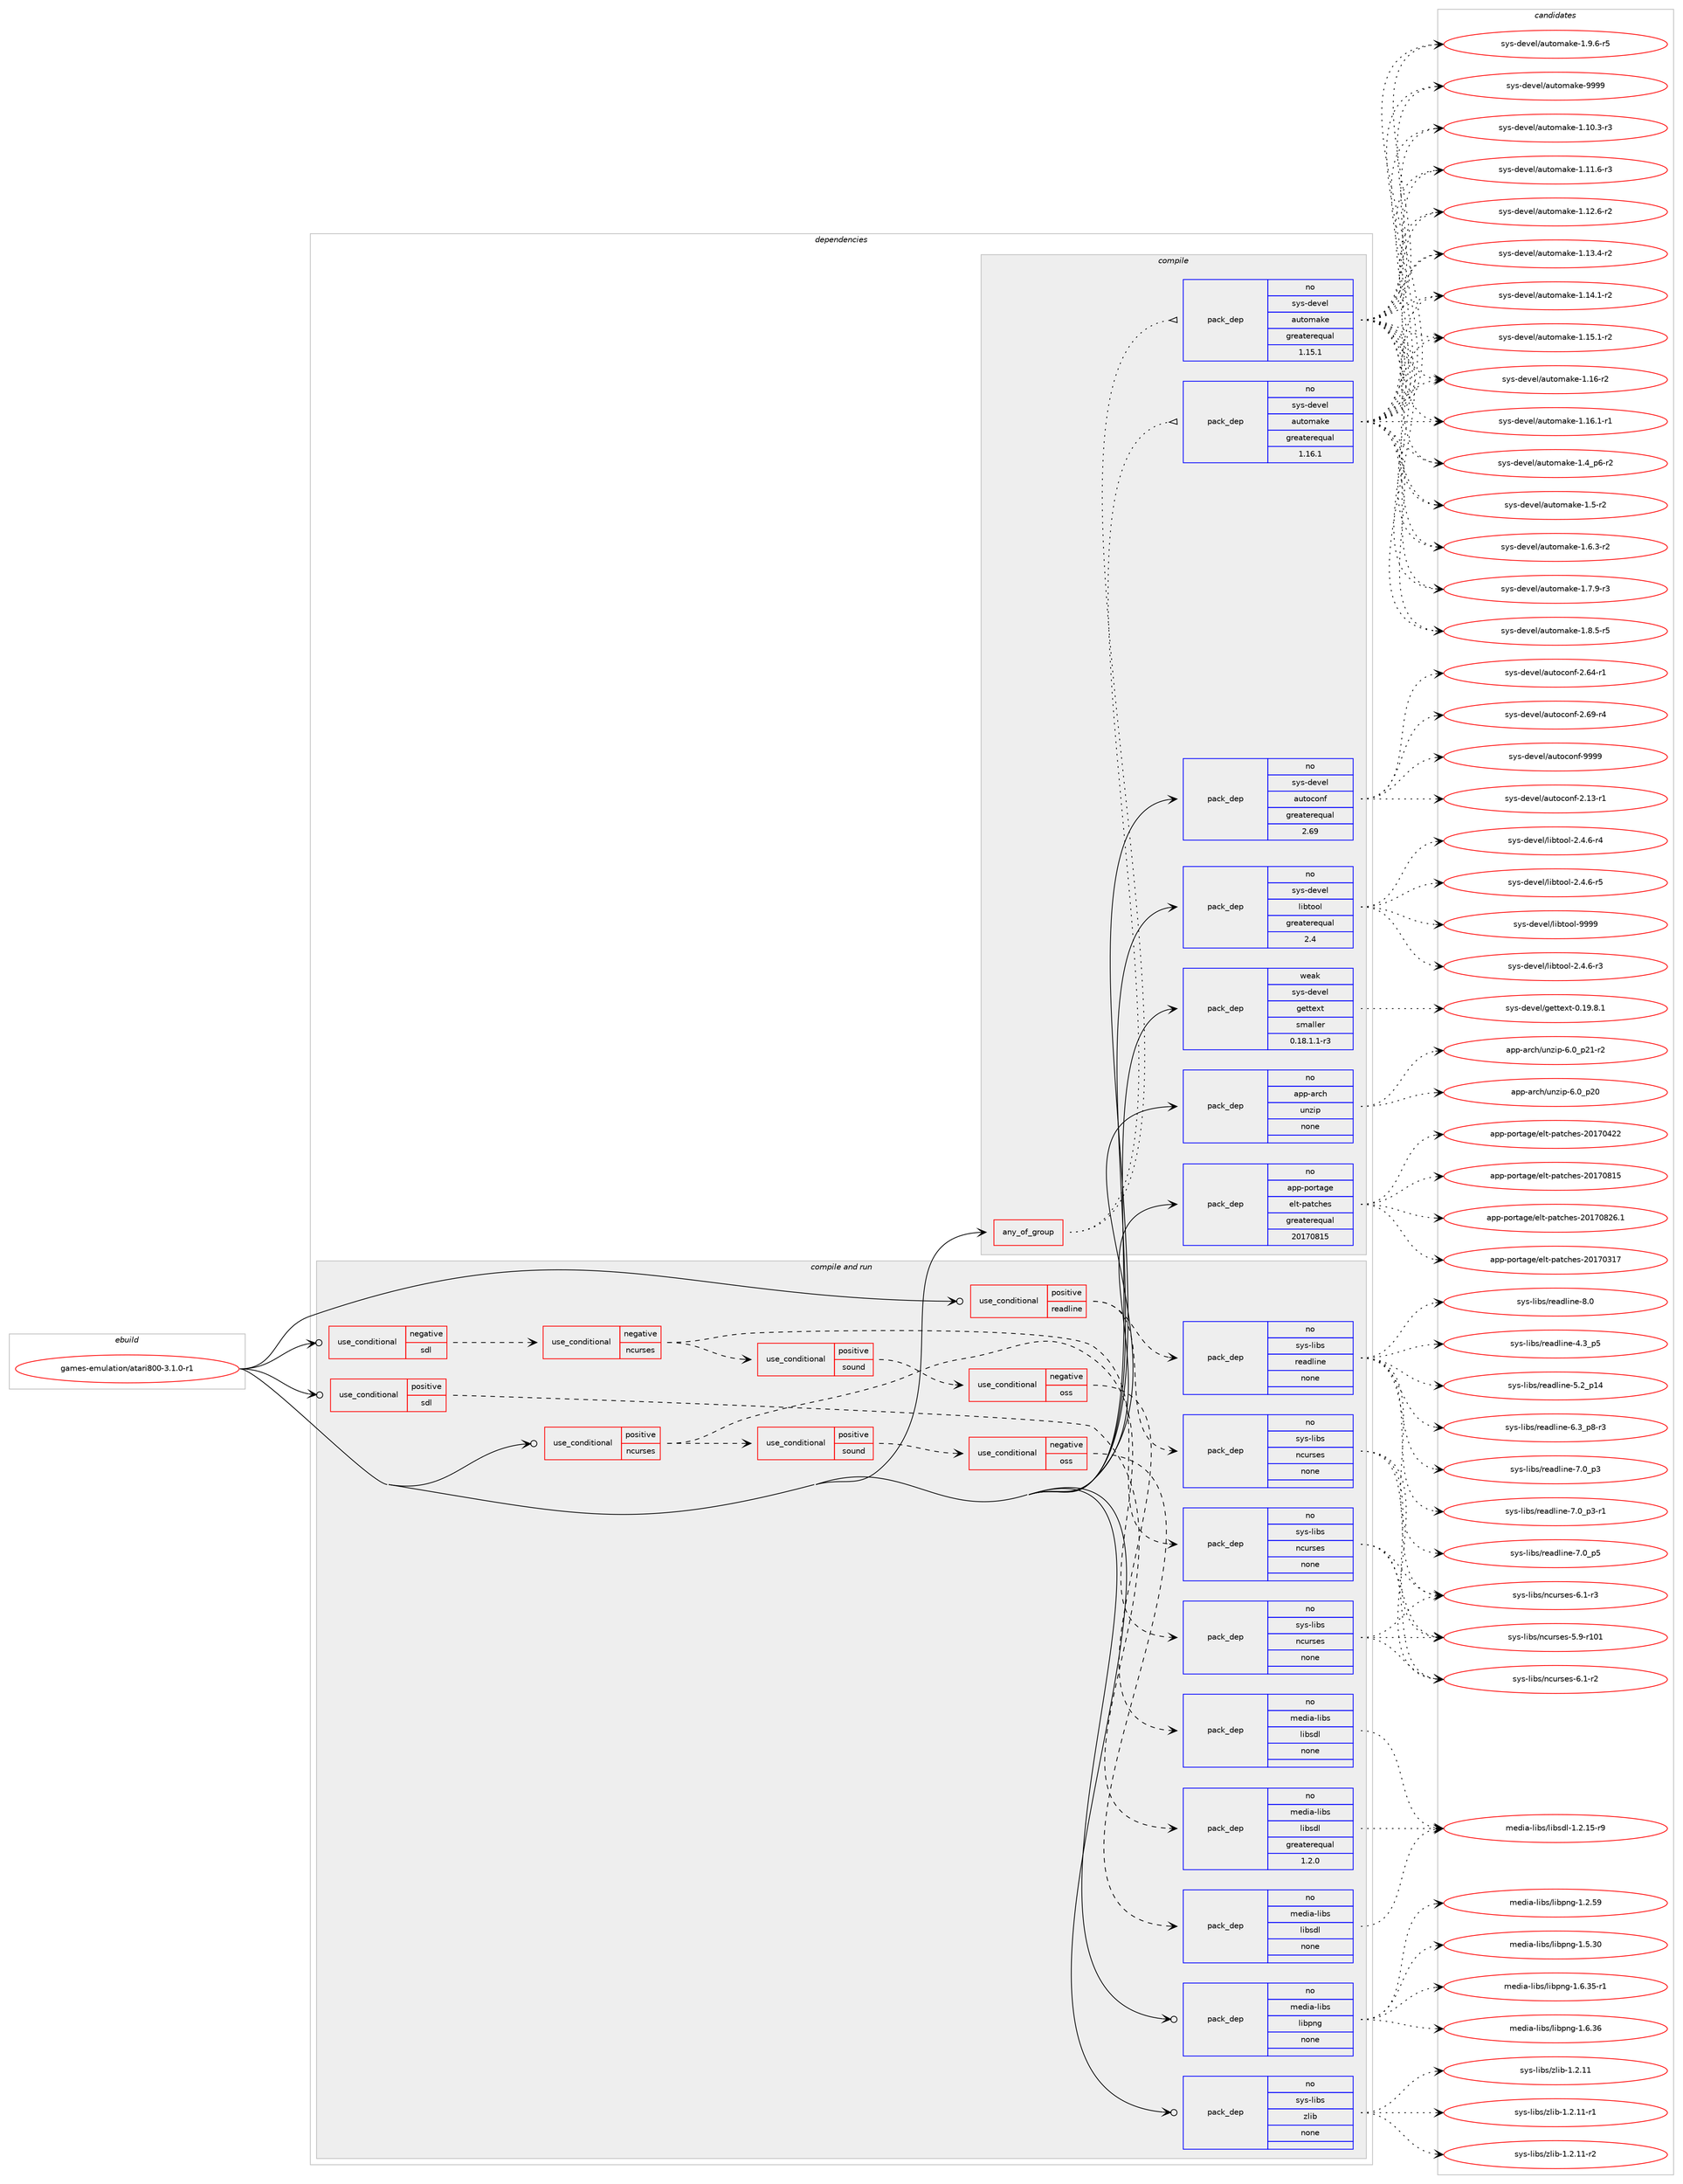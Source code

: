 digraph prolog {

# *************
# Graph options
# *************

newrank=true;
concentrate=true;
compound=true;
graph [rankdir=LR,fontname=Helvetica,fontsize=10,ranksep=1.5];#, ranksep=2.5, nodesep=0.2];
edge  [arrowhead=vee];
node  [fontname=Helvetica,fontsize=10];

# **********
# The ebuild
# **********

subgraph cluster_leftcol {
color=gray;
rank=same;
label=<<i>ebuild</i>>;
id [label="games-emulation/atari800-3.1.0-r1", color=red, width=4, href="../games-emulation/atari800-3.1.0-r1.svg"];
}

# ****************
# The dependencies
# ****************

subgraph cluster_midcol {
color=gray;
label=<<i>dependencies</i>>;
subgraph cluster_compile {
fillcolor="#eeeeee";
style=filled;
label=<<i>compile</i>>;
subgraph any23244 {
dependency1555519 [label=<<TABLE BORDER="0" CELLBORDER="1" CELLSPACING="0" CELLPADDING="4"><TR><TD CELLPADDING="10">any_of_group</TD></TR></TABLE>>, shape=none, color=red];subgraph pack1105485 {
dependency1555520 [label=<<TABLE BORDER="0" CELLBORDER="1" CELLSPACING="0" CELLPADDING="4" WIDTH="220"><TR><TD ROWSPAN="6" CELLPADDING="30">pack_dep</TD></TR><TR><TD WIDTH="110">no</TD></TR><TR><TD>sys-devel</TD></TR><TR><TD>automake</TD></TR><TR><TD>greaterequal</TD></TR><TR><TD>1.16.1</TD></TR></TABLE>>, shape=none, color=blue];
}
dependency1555519:e -> dependency1555520:w [weight=20,style="dotted",arrowhead="oinv"];
subgraph pack1105486 {
dependency1555521 [label=<<TABLE BORDER="0" CELLBORDER="1" CELLSPACING="0" CELLPADDING="4" WIDTH="220"><TR><TD ROWSPAN="6" CELLPADDING="30">pack_dep</TD></TR><TR><TD WIDTH="110">no</TD></TR><TR><TD>sys-devel</TD></TR><TR><TD>automake</TD></TR><TR><TD>greaterequal</TD></TR><TR><TD>1.15.1</TD></TR></TABLE>>, shape=none, color=blue];
}
dependency1555519:e -> dependency1555521:w [weight=20,style="dotted",arrowhead="oinv"];
}
id:e -> dependency1555519:w [weight=20,style="solid",arrowhead="vee"];
subgraph pack1105487 {
dependency1555522 [label=<<TABLE BORDER="0" CELLBORDER="1" CELLSPACING="0" CELLPADDING="4" WIDTH="220"><TR><TD ROWSPAN="6" CELLPADDING="30">pack_dep</TD></TR><TR><TD WIDTH="110">no</TD></TR><TR><TD>app-arch</TD></TR><TR><TD>unzip</TD></TR><TR><TD>none</TD></TR><TR><TD></TD></TR></TABLE>>, shape=none, color=blue];
}
id:e -> dependency1555522:w [weight=20,style="solid",arrowhead="vee"];
subgraph pack1105488 {
dependency1555523 [label=<<TABLE BORDER="0" CELLBORDER="1" CELLSPACING="0" CELLPADDING="4" WIDTH="220"><TR><TD ROWSPAN="6" CELLPADDING="30">pack_dep</TD></TR><TR><TD WIDTH="110">no</TD></TR><TR><TD>app-portage</TD></TR><TR><TD>elt-patches</TD></TR><TR><TD>greaterequal</TD></TR><TR><TD>20170815</TD></TR></TABLE>>, shape=none, color=blue];
}
id:e -> dependency1555523:w [weight=20,style="solid",arrowhead="vee"];
subgraph pack1105489 {
dependency1555524 [label=<<TABLE BORDER="0" CELLBORDER="1" CELLSPACING="0" CELLPADDING="4" WIDTH="220"><TR><TD ROWSPAN="6" CELLPADDING="30">pack_dep</TD></TR><TR><TD WIDTH="110">no</TD></TR><TR><TD>sys-devel</TD></TR><TR><TD>autoconf</TD></TR><TR><TD>greaterequal</TD></TR><TR><TD>2.69</TD></TR></TABLE>>, shape=none, color=blue];
}
id:e -> dependency1555524:w [weight=20,style="solid",arrowhead="vee"];
subgraph pack1105490 {
dependency1555525 [label=<<TABLE BORDER="0" CELLBORDER="1" CELLSPACING="0" CELLPADDING="4" WIDTH="220"><TR><TD ROWSPAN="6" CELLPADDING="30">pack_dep</TD></TR><TR><TD WIDTH="110">no</TD></TR><TR><TD>sys-devel</TD></TR><TR><TD>libtool</TD></TR><TR><TD>greaterequal</TD></TR><TR><TD>2.4</TD></TR></TABLE>>, shape=none, color=blue];
}
id:e -> dependency1555525:w [weight=20,style="solid",arrowhead="vee"];
subgraph pack1105491 {
dependency1555526 [label=<<TABLE BORDER="0" CELLBORDER="1" CELLSPACING="0" CELLPADDING="4" WIDTH="220"><TR><TD ROWSPAN="6" CELLPADDING="30">pack_dep</TD></TR><TR><TD WIDTH="110">weak</TD></TR><TR><TD>sys-devel</TD></TR><TR><TD>gettext</TD></TR><TR><TD>smaller</TD></TR><TR><TD>0.18.1.1-r3</TD></TR></TABLE>>, shape=none, color=blue];
}
id:e -> dependency1555526:w [weight=20,style="solid",arrowhead="vee"];
}
subgraph cluster_compileandrun {
fillcolor="#eeeeee";
style=filled;
label=<<i>compile and run</i>>;
subgraph cond426197 {
dependency1555527 [label=<<TABLE BORDER="0" CELLBORDER="1" CELLSPACING="0" CELLPADDING="4"><TR><TD ROWSPAN="3" CELLPADDING="10">use_conditional</TD></TR><TR><TD>negative</TD></TR><TR><TD>sdl</TD></TR></TABLE>>, shape=none, color=red];
subgraph cond426198 {
dependency1555528 [label=<<TABLE BORDER="0" CELLBORDER="1" CELLSPACING="0" CELLPADDING="4"><TR><TD ROWSPAN="3" CELLPADDING="10">use_conditional</TD></TR><TR><TD>negative</TD></TR><TR><TD>ncurses</TD></TR></TABLE>>, shape=none, color=red];
subgraph pack1105492 {
dependency1555529 [label=<<TABLE BORDER="0" CELLBORDER="1" CELLSPACING="0" CELLPADDING="4" WIDTH="220"><TR><TD ROWSPAN="6" CELLPADDING="30">pack_dep</TD></TR><TR><TD WIDTH="110">no</TD></TR><TR><TD>sys-libs</TD></TR><TR><TD>ncurses</TD></TR><TR><TD>none</TD></TR><TR><TD></TD></TR></TABLE>>, shape=none, color=blue];
}
dependency1555528:e -> dependency1555529:w [weight=20,style="dashed",arrowhead="vee"];
subgraph cond426199 {
dependency1555530 [label=<<TABLE BORDER="0" CELLBORDER="1" CELLSPACING="0" CELLPADDING="4"><TR><TD ROWSPAN="3" CELLPADDING="10">use_conditional</TD></TR><TR><TD>positive</TD></TR><TR><TD>sound</TD></TR></TABLE>>, shape=none, color=red];
subgraph cond426200 {
dependency1555531 [label=<<TABLE BORDER="0" CELLBORDER="1" CELLSPACING="0" CELLPADDING="4"><TR><TD ROWSPAN="3" CELLPADDING="10">use_conditional</TD></TR><TR><TD>negative</TD></TR><TR><TD>oss</TD></TR></TABLE>>, shape=none, color=red];
subgraph pack1105493 {
dependency1555532 [label=<<TABLE BORDER="0" CELLBORDER="1" CELLSPACING="0" CELLPADDING="4" WIDTH="220"><TR><TD ROWSPAN="6" CELLPADDING="30">pack_dep</TD></TR><TR><TD WIDTH="110">no</TD></TR><TR><TD>media-libs</TD></TR><TR><TD>libsdl</TD></TR><TR><TD>none</TD></TR><TR><TD></TD></TR></TABLE>>, shape=none, color=blue];
}
dependency1555531:e -> dependency1555532:w [weight=20,style="dashed",arrowhead="vee"];
}
dependency1555530:e -> dependency1555531:w [weight=20,style="dashed",arrowhead="vee"];
}
dependency1555528:e -> dependency1555530:w [weight=20,style="dashed",arrowhead="vee"];
}
dependency1555527:e -> dependency1555528:w [weight=20,style="dashed",arrowhead="vee"];
}
id:e -> dependency1555527:w [weight=20,style="solid",arrowhead="odotvee"];
subgraph cond426201 {
dependency1555533 [label=<<TABLE BORDER="0" CELLBORDER="1" CELLSPACING="0" CELLPADDING="4"><TR><TD ROWSPAN="3" CELLPADDING="10">use_conditional</TD></TR><TR><TD>positive</TD></TR><TR><TD>ncurses</TD></TR></TABLE>>, shape=none, color=red];
subgraph pack1105494 {
dependency1555534 [label=<<TABLE BORDER="0" CELLBORDER="1" CELLSPACING="0" CELLPADDING="4" WIDTH="220"><TR><TD ROWSPAN="6" CELLPADDING="30">pack_dep</TD></TR><TR><TD WIDTH="110">no</TD></TR><TR><TD>sys-libs</TD></TR><TR><TD>ncurses</TD></TR><TR><TD>none</TD></TR><TR><TD></TD></TR></TABLE>>, shape=none, color=blue];
}
dependency1555533:e -> dependency1555534:w [weight=20,style="dashed",arrowhead="vee"];
subgraph cond426202 {
dependency1555535 [label=<<TABLE BORDER="0" CELLBORDER="1" CELLSPACING="0" CELLPADDING="4"><TR><TD ROWSPAN="3" CELLPADDING="10">use_conditional</TD></TR><TR><TD>positive</TD></TR><TR><TD>sound</TD></TR></TABLE>>, shape=none, color=red];
subgraph cond426203 {
dependency1555536 [label=<<TABLE BORDER="0" CELLBORDER="1" CELLSPACING="0" CELLPADDING="4"><TR><TD ROWSPAN="3" CELLPADDING="10">use_conditional</TD></TR><TR><TD>negative</TD></TR><TR><TD>oss</TD></TR></TABLE>>, shape=none, color=red];
subgraph pack1105495 {
dependency1555537 [label=<<TABLE BORDER="0" CELLBORDER="1" CELLSPACING="0" CELLPADDING="4" WIDTH="220"><TR><TD ROWSPAN="6" CELLPADDING="30">pack_dep</TD></TR><TR><TD WIDTH="110">no</TD></TR><TR><TD>media-libs</TD></TR><TR><TD>libsdl</TD></TR><TR><TD>none</TD></TR><TR><TD></TD></TR></TABLE>>, shape=none, color=blue];
}
dependency1555536:e -> dependency1555537:w [weight=20,style="dashed",arrowhead="vee"];
}
dependency1555535:e -> dependency1555536:w [weight=20,style="dashed",arrowhead="vee"];
}
dependency1555533:e -> dependency1555535:w [weight=20,style="dashed",arrowhead="vee"];
}
id:e -> dependency1555533:w [weight=20,style="solid",arrowhead="odotvee"];
subgraph cond426204 {
dependency1555538 [label=<<TABLE BORDER="0" CELLBORDER="1" CELLSPACING="0" CELLPADDING="4"><TR><TD ROWSPAN="3" CELLPADDING="10">use_conditional</TD></TR><TR><TD>positive</TD></TR><TR><TD>readline</TD></TR></TABLE>>, shape=none, color=red];
subgraph pack1105496 {
dependency1555539 [label=<<TABLE BORDER="0" CELLBORDER="1" CELLSPACING="0" CELLPADDING="4" WIDTH="220"><TR><TD ROWSPAN="6" CELLPADDING="30">pack_dep</TD></TR><TR><TD WIDTH="110">no</TD></TR><TR><TD>sys-libs</TD></TR><TR><TD>readline</TD></TR><TR><TD>none</TD></TR><TR><TD></TD></TR></TABLE>>, shape=none, color=blue];
}
dependency1555538:e -> dependency1555539:w [weight=20,style="dashed",arrowhead="vee"];
subgraph pack1105497 {
dependency1555540 [label=<<TABLE BORDER="0" CELLBORDER="1" CELLSPACING="0" CELLPADDING="4" WIDTH="220"><TR><TD ROWSPAN="6" CELLPADDING="30">pack_dep</TD></TR><TR><TD WIDTH="110">no</TD></TR><TR><TD>sys-libs</TD></TR><TR><TD>ncurses</TD></TR><TR><TD>none</TD></TR><TR><TD></TD></TR></TABLE>>, shape=none, color=blue];
}
dependency1555538:e -> dependency1555540:w [weight=20,style="dashed",arrowhead="vee"];
}
id:e -> dependency1555538:w [weight=20,style="solid",arrowhead="odotvee"];
subgraph cond426205 {
dependency1555541 [label=<<TABLE BORDER="0" CELLBORDER="1" CELLSPACING="0" CELLPADDING="4"><TR><TD ROWSPAN="3" CELLPADDING="10">use_conditional</TD></TR><TR><TD>positive</TD></TR><TR><TD>sdl</TD></TR></TABLE>>, shape=none, color=red];
subgraph pack1105498 {
dependency1555542 [label=<<TABLE BORDER="0" CELLBORDER="1" CELLSPACING="0" CELLPADDING="4" WIDTH="220"><TR><TD ROWSPAN="6" CELLPADDING="30">pack_dep</TD></TR><TR><TD WIDTH="110">no</TD></TR><TR><TD>media-libs</TD></TR><TR><TD>libsdl</TD></TR><TR><TD>greaterequal</TD></TR><TR><TD>1.2.0</TD></TR></TABLE>>, shape=none, color=blue];
}
dependency1555541:e -> dependency1555542:w [weight=20,style="dashed",arrowhead="vee"];
}
id:e -> dependency1555541:w [weight=20,style="solid",arrowhead="odotvee"];
subgraph pack1105499 {
dependency1555543 [label=<<TABLE BORDER="0" CELLBORDER="1" CELLSPACING="0" CELLPADDING="4" WIDTH="220"><TR><TD ROWSPAN="6" CELLPADDING="30">pack_dep</TD></TR><TR><TD WIDTH="110">no</TD></TR><TR><TD>media-libs</TD></TR><TR><TD>libpng</TD></TR><TR><TD>none</TD></TR><TR><TD></TD></TR></TABLE>>, shape=none, color=blue];
}
id:e -> dependency1555543:w [weight=20,style="solid",arrowhead="odotvee"];
subgraph pack1105500 {
dependency1555544 [label=<<TABLE BORDER="0" CELLBORDER="1" CELLSPACING="0" CELLPADDING="4" WIDTH="220"><TR><TD ROWSPAN="6" CELLPADDING="30">pack_dep</TD></TR><TR><TD WIDTH="110">no</TD></TR><TR><TD>sys-libs</TD></TR><TR><TD>zlib</TD></TR><TR><TD>none</TD></TR><TR><TD></TD></TR></TABLE>>, shape=none, color=blue];
}
id:e -> dependency1555544:w [weight=20,style="solid",arrowhead="odotvee"];
}
subgraph cluster_run {
fillcolor="#eeeeee";
style=filled;
label=<<i>run</i>>;
}
}

# **************
# The candidates
# **************

subgraph cluster_choices {
rank=same;
color=gray;
label=<<i>candidates</i>>;

subgraph choice1105485 {
color=black;
nodesep=1;
choice11512111545100101118101108479711711611110997107101454946494846514511451 [label="sys-devel/automake-1.10.3-r3", color=red, width=4,href="../sys-devel/automake-1.10.3-r3.svg"];
choice11512111545100101118101108479711711611110997107101454946494946544511451 [label="sys-devel/automake-1.11.6-r3", color=red, width=4,href="../sys-devel/automake-1.11.6-r3.svg"];
choice11512111545100101118101108479711711611110997107101454946495046544511450 [label="sys-devel/automake-1.12.6-r2", color=red, width=4,href="../sys-devel/automake-1.12.6-r2.svg"];
choice11512111545100101118101108479711711611110997107101454946495146524511450 [label="sys-devel/automake-1.13.4-r2", color=red, width=4,href="../sys-devel/automake-1.13.4-r2.svg"];
choice11512111545100101118101108479711711611110997107101454946495246494511450 [label="sys-devel/automake-1.14.1-r2", color=red, width=4,href="../sys-devel/automake-1.14.1-r2.svg"];
choice11512111545100101118101108479711711611110997107101454946495346494511450 [label="sys-devel/automake-1.15.1-r2", color=red, width=4,href="../sys-devel/automake-1.15.1-r2.svg"];
choice1151211154510010111810110847971171161111099710710145494649544511450 [label="sys-devel/automake-1.16-r2", color=red, width=4,href="../sys-devel/automake-1.16-r2.svg"];
choice11512111545100101118101108479711711611110997107101454946495446494511449 [label="sys-devel/automake-1.16.1-r1", color=red, width=4,href="../sys-devel/automake-1.16.1-r1.svg"];
choice115121115451001011181011084797117116111109971071014549465295112544511450 [label="sys-devel/automake-1.4_p6-r2", color=red, width=4,href="../sys-devel/automake-1.4_p6-r2.svg"];
choice11512111545100101118101108479711711611110997107101454946534511450 [label="sys-devel/automake-1.5-r2", color=red, width=4,href="../sys-devel/automake-1.5-r2.svg"];
choice115121115451001011181011084797117116111109971071014549465446514511450 [label="sys-devel/automake-1.6.3-r2", color=red, width=4,href="../sys-devel/automake-1.6.3-r2.svg"];
choice115121115451001011181011084797117116111109971071014549465546574511451 [label="sys-devel/automake-1.7.9-r3", color=red, width=4,href="../sys-devel/automake-1.7.9-r3.svg"];
choice115121115451001011181011084797117116111109971071014549465646534511453 [label="sys-devel/automake-1.8.5-r5", color=red, width=4,href="../sys-devel/automake-1.8.5-r5.svg"];
choice115121115451001011181011084797117116111109971071014549465746544511453 [label="sys-devel/automake-1.9.6-r5", color=red, width=4,href="../sys-devel/automake-1.9.6-r5.svg"];
choice115121115451001011181011084797117116111109971071014557575757 [label="sys-devel/automake-9999", color=red, width=4,href="../sys-devel/automake-9999.svg"];
dependency1555520:e -> choice11512111545100101118101108479711711611110997107101454946494846514511451:w [style=dotted,weight="100"];
dependency1555520:e -> choice11512111545100101118101108479711711611110997107101454946494946544511451:w [style=dotted,weight="100"];
dependency1555520:e -> choice11512111545100101118101108479711711611110997107101454946495046544511450:w [style=dotted,weight="100"];
dependency1555520:e -> choice11512111545100101118101108479711711611110997107101454946495146524511450:w [style=dotted,weight="100"];
dependency1555520:e -> choice11512111545100101118101108479711711611110997107101454946495246494511450:w [style=dotted,weight="100"];
dependency1555520:e -> choice11512111545100101118101108479711711611110997107101454946495346494511450:w [style=dotted,weight="100"];
dependency1555520:e -> choice1151211154510010111810110847971171161111099710710145494649544511450:w [style=dotted,weight="100"];
dependency1555520:e -> choice11512111545100101118101108479711711611110997107101454946495446494511449:w [style=dotted,weight="100"];
dependency1555520:e -> choice115121115451001011181011084797117116111109971071014549465295112544511450:w [style=dotted,weight="100"];
dependency1555520:e -> choice11512111545100101118101108479711711611110997107101454946534511450:w [style=dotted,weight="100"];
dependency1555520:e -> choice115121115451001011181011084797117116111109971071014549465446514511450:w [style=dotted,weight="100"];
dependency1555520:e -> choice115121115451001011181011084797117116111109971071014549465546574511451:w [style=dotted,weight="100"];
dependency1555520:e -> choice115121115451001011181011084797117116111109971071014549465646534511453:w [style=dotted,weight="100"];
dependency1555520:e -> choice115121115451001011181011084797117116111109971071014549465746544511453:w [style=dotted,weight="100"];
dependency1555520:e -> choice115121115451001011181011084797117116111109971071014557575757:w [style=dotted,weight="100"];
}
subgraph choice1105486 {
color=black;
nodesep=1;
choice11512111545100101118101108479711711611110997107101454946494846514511451 [label="sys-devel/automake-1.10.3-r3", color=red, width=4,href="../sys-devel/automake-1.10.3-r3.svg"];
choice11512111545100101118101108479711711611110997107101454946494946544511451 [label="sys-devel/automake-1.11.6-r3", color=red, width=4,href="../sys-devel/automake-1.11.6-r3.svg"];
choice11512111545100101118101108479711711611110997107101454946495046544511450 [label="sys-devel/automake-1.12.6-r2", color=red, width=4,href="../sys-devel/automake-1.12.6-r2.svg"];
choice11512111545100101118101108479711711611110997107101454946495146524511450 [label="sys-devel/automake-1.13.4-r2", color=red, width=4,href="../sys-devel/automake-1.13.4-r2.svg"];
choice11512111545100101118101108479711711611110997107101454946495246494511450 [label="sys-devel/automake-1.14.1-r2", color=red, width=4,href="../sys-devel/automake-1.14.1-r2.svg"];
choice11512111545100101118101108479711711611110997107101454946495346494511450 [label="sys-devel/automake-1.15.1-r2", color=red, width=4,href="../sys-devel/automake-1.15.1-r2.svg"];
choice1151211154510010111810110847971171161111099710710145494649544511450 [label="sys-devel/automake-1.16-r2", color=red, width=4,href="../sys-devel/automake-1.16-r2.svg"];
choice11512111545100101118101108479711711611110997107101454946495446494511449 [label="sys-devel/automake-1.16.1-r1", color=red, width=4,href="../sys-devel/automake-1.16.1-r1.svg"];
choice115121115451001011181011084797117116111109971071014549465295112544511450 [label="sys-devel/automake-1.4_p6-r2", color=red, width=4,href="../sys-devel/automake-1.4_p6-r2.svg"];
choice11512111545100101118101108479711711611110997107101454946534511450 [label="sys-devel/automake-1.5-r2", color=red, width=4,href="../sys-devel/automake-1.5-r2.svg"];
choice115121115451001011181011084797117116111109971071014549465446514511450 [label="sys-devel/automake-1.6.3-r2", color=red, width=4,href="../sys-devel/automake-1.6.3-r2.svg"];
choice115121115451001011181011084797117116111109971071014549465546574511451 [label="sys-devel/automake-1.7.9-r3", color=red, width=4,href="../sys-devel/automake-1.7.9-r3.svg"];
choice115121115451001011181011084797117116111109971071014549465646534511453 [label="sys-devel/automake-1.8.5-r5", color=red, width=4,href="../sys-devel/automake-1.8.5-r5.svg"];
choice115121115451001011181011084797117116111109971071014549465746544511453 [label="sys-devel/automake-1.9.6-r5", color=red, width=4,href="../sys-devel/automake-1.9.6-r5.svg"];
choice115121115451001011181011084797117116111109971071014557575757 [label="sys-devel/automake-9999", color=red, width=4,href="../sys-devel/automake-9999.svg"];
dependency1555521:e -> choice11512111545100101118101108479711711611110997107101454946494846514511451:w [style=dotted,weight="100"];
dependency1555521:e -> choice11512111545100101118101108479711711611110997107101454946494946544511451:w [style=dotted,weight="100"];
dependency1555521:e -> choice11512111545100101118101108479711711611110997107101454946495046544511450:w [style=dotted,weight="100"];
dependency1555521:e -> choice11512111545100101118101108479711711611110997107101454946495146524511450:w [style=dotted,weight="100"];
dependency1555521:e -> choice11512111545100101118101108479711711611110997107101454946495246494511450:w [style=dotted,weight="100"];
dependency1555521:e -> choice11512111545100101118101108479711711611110997107101454946495346494511450:w [style=dotted,weight="100"];
dependency1555521:e -> choice1151211154510010111810110847971171161111099710710145494649544511450:w [style=dotted,weight="100"];
dependency1555521:e -> choice11512111545100101118101108479711711611110997107101454946495446494511449:w [style=dotted,weight="100"];
dependency1555521:e -> choice115121115451001011181011084797117116111109971071014549465295112544511450:w [style=dotted,weight="100"];
dependency1555521:e -> choice11512111545100101118101108479711711611110997107101454946534511450:w [style=dotted,weight="100"];
dependency1555521:e -> choice115121115451001011181011084797117116111109971071014549465446514511450:w [style=dotted,weight="100"];
dependency1555521:e -> choice115121115451001011181011084797117116111109971071014549465546574511451:w [style=dotted,weight="100"];
dependency1555521:e -> choice115121115451001011181011084797117116111109971071014549465646534511453:w [style=dotted,weight="100"];
dependency1555521:e -> choice115121115451001011181011084797117116111109971071014549465746544511453:w [style=dotted,weight="100"];
dependency1555521:e -> choice115121115451001011181011084797117116111109971071014557575757:w [style=dotted,weight="100"];
}
subgraph choice1105487 {
color=black;
nodesep=1;
choice971121124597114991044711711012210511245544648951125048 [label="app-arch/unzip-6.0_p20", color=red, width=4,href="../app-arch/unzip-6.0_p20.svg"];
choice9711211245971149910447117110122105112455446489511250494511450 [label="app-arch/unzip-6.0_p21-r2", color=red, width=4,href="../app-arch/unzip-6.0_p21-r2.svg"];
dependency1555522:e -> choice971121124597114991044711711012210511245544648951125048:w [style=dotted,weight="100"];
dependency1555522:e -> choice9711211245971149910447117110122105112455446489511250494511450:w [style=dotted,weight="100"];
}
subgraph choice1105488 {
color=black;
nodesep=1;
choice97112112451121111141169710310147101108116451129711699104101115455048495548514955 [label="app-portage/elt-patches-20170317", color=red, width=4,href="../app-portage/elt-patches-20170317.svg"];
choice97112112451121111141169710310147101108116451129711699104101115455048495548525050 [label="app-portage/elt-patches-20170422", color=red, width=4,href="../app-portage/elt-patches-20170422.svg"];
choice97112112451121111141169710310147101108116451129711699104101115455048495548564953 [label="app-portage/elt-patches-20170815", color=red, width=4,href="../app-portage/elt-patches-20170815.svg"];
choice971121124511211111411697103101471011081164511297116991041011154550484955485650544649 [label="app-portage/elt-patches-20170826.1", color=red, width=4,href="../app-portage/elt-patches-20170826.1.svg"];
dependency1555523:e -> choice97112112451121111141169710310147101108116451129711699104101115455048495548514955:w [style=dotted,weight="100"];
dependency1555523:e -> choice97112112451121111141169710310147101108116451129711699104101115455048495548525050:w [style=dotted,weight="100"];
dependency1555523:e -> choice97112112451121111141169710310147101108116451129711699104101115455048495548564953:w [style=dotted,weight="100"];
dependency1555523:e -> choice971121124511211111411697103101471011081164511297116991041011154550484955485650544649:w [style=dotted,weight="100"];
}
subgraph choice1105489 {
color=black;
nodesep=1;
choice1151211154510010111810110847971171161119911111010245504649514511449 [label="sys-devel/autoconf-2.13-r1", color=red, width=4,href="../sys-devel/autoconf-2.13-r1.svg"];
choice1151211154510010111810110847971171161119911111010245504654524511449 [label="sys-devel/autoconf-2.64-r1", color=red, width=4,href="../sys-devel/autoconf-2.64-r1.svg"];
choice1151211154510010111810110847971171161119911111010245504654574511452 [label="sys-devel/autoconf-2.69-r4", color=red, width=4,href="../sys-devel/autoconf-2.69-r4.svg"];
choice115121115451001011181011084797117116111991111101024557575757 [label="sys-devel/autoconf-9999", color=red, width=4,href="../sys-devel/autoconf-9999.svg"];
dependency1555524:e -> choice1151211154510010111810110847971171161119911111010245504649514511449:w [style=dotted,weight="100"];
dependency1555524:e -> choice1151211154510010111810110847971171161119911111010245504654524511449:w [style=dotted,weight="100"];
dependency1555524:e -> choice1151211154510010111810110847971171161119911111010245504654574511452:w [style=dotted,weight="100"];
dependency1555524:e -> choice115121115451001011181011084797117116111991111101024557575757:w [style=dotted,weight="100"];
}
subgraph choice1105490 {
color=black;
nodesep=1;
choice1151211154510010111810110847108105981161111111084550465246544511451 [label="sys-devel/libtool-2.4.6-r3", color=red, width=4,href="../sys-devel/libtool-2.4.6-r3.svg"];
choice1151211154510010111810110847108105981161111111084550465246544511452 [label="sys-devel/libtool-2.4.6-r4", color=red, width=4,href="../sys-devel/libtool-2.4.6-r4.svg"];
choice1151211154510010111810110847108105981161111111084550465246544511453 [label="sys-devel/libtool-2.4.6-r5", color=red, width=4,href="../sys-devel/libtool-2.4.6-r5.svg"];
choice1151211154510010111810110847108105981161111111084557575757 [label="sys-devel/libtool-9999", color=red, width=4,href="../sys-devel/libtool-9999.svg"];
dependency1555525:e -> choice1151211154510010111810110847108105981161111111084550465246544511451:w [style=dotted,weight="100"];
dependency1555525:e -> choice1151211154510010111810110847108105981161111111084550465246544511452:w [style=dotted,weight="100"];
dependency1555525:e -> choice1151211154510010111810110847108105981161111111084550465246544511453:w [style=dotted,weight="100"];
dependency1555525:e -> choice1151211154510010111810110847108105981161111111084557575757:w [style=dotted,weight="100"];
}
subgraph choice1105491 {
color=black;
nodesep=1;
choice1151211154510010111810110847103101116116101120116454846495746564649 [label="sys-devel/gettext-0.19.8.1", color=red, width=4,href="../sys-devel/gettext-0.19.8.1.svg"];
dependency1555526:e -> choice1151211154510010111810110847103101116116101120116454846495746564649:w [style=dotted,weight="100"];
}
subgraph choice1105492 {
color=black;
nodesep=1;
choice115121115451081059811547110991171141151011154553465745114494849 [label="sys-libs/ncurses-5.9-r101", color=red, width=4,href="../sys-libs/ncurses-5.9-r101.svg"];
choice11512111545108105981154711099117114115101115455446494511450 [label="sys-libs/ncurses-6.1-r2", color=red, width=4,href="../sys-libs/ncurses-6.1-r2.svg"];
choice11512111545108105981154711099117114115101115455446494511451 [label="sys-libs/ncurses-6.1-r3", color=red, width=4,href="../sys-libs/ncurses-6.1-r3.svg"];
dependency1555529:e -> choice115121115451081059811547110991171141151011154553465745114494849:w [style=dotted,weight="100"];
dependency1555529:e -> choice11512111545108105981154711099117114115101115455446494511450:w [style=dotted,weight="100"];
dependency1555529:e -> choice11512111545108105981154711099117114115101115455446494511451:w [style=dotted,weight="100"];
}
subgraph choice1105493 {
color=black;
nodesep=1;
choice1091011001059745108105981154710810598115100108454946504649534511457 [label="media-libs/libsdl-1.2.15-r9", color=red, width=4,href="../media-libs/libsdl-1.2.15-r9.svg"];
dependency1555532:e -> choice1091011001059745108105981154710810598115100108454946504649534511457:w [style=dotted,weight="100"];
}
subgraph choice1105494 {
color=black;
nodesep=1;
choice115121115451081059811547110991171141151011154553465745114494849 [label="sys-libs/ncurses-5.9-r101", color=red, width=4,href="../sys-libs/ncurses-5.9-r101.svg"];
choice11512111545108105981154711099117114115101115455446494511450 [label="sys-libs/ncurses-6.1-r2", color=red, width=4,href="../sys-libs/ncurses-6.1-r2.svg"];
choice11512111545108105981154711099117114115101115455446494511451 [label="sys-libs/ncurses-6.1-r3", color=red, width=4,href="../sys-libs/ncurses-6.1-r3.svg"];
dependency1555534:e -> choice115121115451081059811547110991171141151011154553465745114494849:w [style=dotted,weight="100"];
dependency1555534:e -> choice11512111545108105981154711099117114115101115455446494511450:w [style=dotted,weight="100"];
dependency1555534:e -> choice11512111545108105981154711099117114115101115455446494511451:w [style=dotted,weight="100"];
}
subgraph choice1105495 {
color=black;
nodesep=1;
choice1091011001059745108105981154710810598115100108454946504649534511457 [label="media-libs/libsdl-1.2.15-r9", color=red, width=4,href="../media-libs/libsdl-1.2.15-r9.svg"];
dependency1555537:e -> choice1091011001059745108105981154710810598115100108454946504649534511457:w [style=dotted,weight="100"];
}
subgraph choice1105496 {
color=black;
nodesep=1;
choice11512111545108105981154711410197100108105110101455246519511253 [label="sys-libs/readline-4.3_p5", color=red, width=4,href="../sys-libs/readline-4.3_p5.svg"];
choice1151211154510810598115471141019710010810511010145534650951124952 [label="sys-libs/readline-5.2_p14", color=red, width=4,href="../sys-libs/readline-5.2_p14.svg"];
choice115121115451081059811547114101971001081051101014554465195112564511451 [label="sys-libs/readline-6.3_p8-r3", color=red, width=4,href="../sys-libs/readline-6.3_p8-r3.svg"];
choice11512111545108105981154711410197100108105110101455546489511251 [label="sys-libs/readline-7.0_p3", color=red, width=4,href="../sys-libs/readline-7.0_p3.svg"];
choice115121115451081059811547114101971001081051101014555464895112514511449 [label="sys-libs/readline-7.0_p3-r1", color=red, width=4,href="../sys-libs/readline-7.0_p3-r1.svg"];
choice11512111545108105981154711410197100108105110101455546489511253 [label="sys-libs/readline-7.0_p5", color=red, width=4,href="../sys-libs/readline-7.0_p5.svg"];
choice1151211154510810598115471141019710010810511010145564648 [label="sys-libs/readline-8.0", color=red, width=4,href="../sys-libs/readline-8.0.svg"];
dependency1555539:e -> choice11512111545108105981154711410197100108105110101455246519511253:w [style=dotted,weight="100"];
dependency1555539:e -> choice1151211154510810598115471141019710010810511010145534650951124952:w [style=dotted,weight="100"];
dependency1555539:e -> choice115121115451081059811547114101971001081051101014554465195112564511451:w [style=dotted,weight="100"];
dependency1555539:e -> choice11512111545108105981154711410197100108105110101455546489511251:w [style=dotted,weight="100"];
dependency1555539:e -> choice115121115451081059811547114101971001081051101014555464895112514511449:w [style=dotted,weight="100"];
dependency1555539:e -> choice11512111545108105981154711410197100108105110101455546489511253:w [style=dotted,weight="100"];
dependency1555539:e -> choice1151211154510810598115471141019710010810511010145564648:w [style=dotted,weight="100"];
}
subgraph choice1105497 {
color=black;
nodesep=1;
choice115121115451081059811547110991171141151011154553465745114494849 [label="sys-libs/ncurses-5.9-r101", color=red, width=4,href="../sys-libs/ncurses-5.9-r101.svg"];
choice11512111545108105981154711099117114115101115455446494511450 [label="sys-libs/ncurses-6.1-r2", color=red, width=4,href="../sys-libs/ncurses-6.1-r2.svg"];
choice11512111545108105981154711099117114115101115455446494511451 [label="sys-libs/ncurses-6.1-r3", color=red, width=4,href="../sys-libs/ncurses-6.1-r3.svg"];
dependency1555540:e -> choice115121115451081059811547110991171141151011154553465745114494849:w [style=dotted,weight="100"];
dependency1555540:e -> choice11512111545108105981154711099117114115101115455446494511450:w [style=dotted,weight="100"];
dependency1555540:e -> choice11512111545108105981154711099117114115101115455446494511451:w [style=dotted,weight="100"];
}
subgraph choice1105498 {
color=black;
nodesep=1;
choice1091011001059745108105981154710810598115100108454946504649534511457 [label="media-libs/libsdl-1.2.15-r9", color=red, width=4,href="../media-libs/libsdl-1.2.15-r9.svg"];
dependency1555542:e -> choice1091011001059745108105981154710810598115100108454946504649534511457:w [style=dotted,weight="100"];
}
subgraph choice1105499 {
color=black;
nodesep=1;
choice109101100105974510810598115471081059811211010345494650465357 [label="media-libs/libpng-1.2.59", color=red, width=4,href="../media-libs/libpng-1.2.59.svg"];
choice109101100105974510810598115471081059811211010345494653465148 [label="media-libs/libpng-1.5.30", color=red, width=4,href="../media-libs/libpng-1.5.30.svg"];
choice1091011001059745108105981154710810598112110103454946544651534511449 [label="media-libs/libpng-1.6.35-r1", color=red, width=4,href="../media-libs/libpng-1.6.35-r1.svg"];
choice109101100105974510810598115471081059811211010345494654465154 [label="media-libs/libpng-1.6.36", color=red, width=4,href="../media-libs/libpng-1.6.36.svg"];
dependency1555543:e -> choice109101100105974510810598115471081059811211010345494650465357:w [style=dotted,weight="100"];
dependency1555543:e -> choice109101100105974510810598115471081059811211010345494653465148:w [style=dotted,weight="100"];
dependency1555543:e -> choice1091011001059745108105981154710810598112110103454946544651534511449:w [style=dotted,weight="100"];
dependency1555543:e -> choice109101100105974510810598115471081059811211010345494654465154:w [style=dotted,weight="100"];
}
subgraph choice1105500 {
color=black;
nodesep=1;
choice1151211154510810598115471221081059845494650464949 [label="sys-libs/zlib-1.2.11", color=red, width=4,href="../sys-libs/zlib-1.2.11.svg"];
choice11512111545108105981154712210810598454946504649494511449 [label="sys-libs/zlib-1.2.11-r1", color=red, width=4,href="../sys-libs/zlib-1.2.11-r1.svg"];
choice11512111545108105981154712210810598454946504649494511450 [label="sys-libs/zlib-1.2.11-r2", color=red, width=4,href="../sys-libs/zlib-1.2.11-r2.svg"];
dependency1555544:e -> choice1151211154510810598115471221081059845494650464949:w [style=dotted,weight="100"];
dependency1555544:e -> choice11512111545108105981154712210810598454946504649494511449:w [style=dotted,weight="100"];
dependency1555544:e -> choice11512111545108105981154712210810598454946504649494511450:w [style=dotted,weight="100"];
}
}

}
